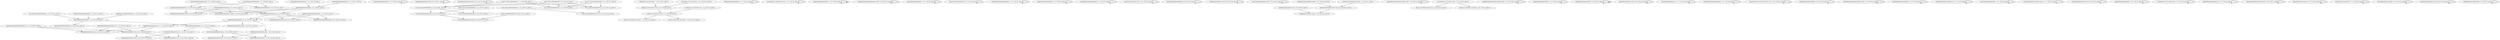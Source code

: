 digraph G {
    "0000000000000000001000_7-28_COV:33_LEN:22" -> "00000000000000010000_10-29_COV:27_LEN:20";
    "0000000000000000001000_7-28_COV:33_LEN:22" -> "00000000000000010001_10-29_COV:309_LEN:20";
    "010000000000000000000_1-22_COV:20_LEN:21" -> "00000000000000000000_3-23_COV:45_LEN:20";
    "01000000000000000000_1-21_COV:18_LEN:20" -> "01000000000000000000_1-21_COV:18_LEN:20";
    "00000000000000011000_9-29_COV:21_LEN:20" -> "00000000000000011000_9-29_COV:21_LEN:20";
    "000000000000000010000_4-24_COV:19_LEN:21" -> "000000000000000010000_4-24_COV:19_LEN:21";
    "011100101000000000010_4-24_COV:176_LEN:21" -> "110010100000000001011010_6-29_COV:184_LEN:24";
    "000000000000000000000_1-22_COV:23_LEN:21" -> "00000000000000000000_3-23_COV:45_LEN:20";
    "10000000000000000000_4-23_COV:18_LEN:20" -> "00000000000000000000_5-24_COV:835_LEN:20";
    "10000000000000000000_4-23_COV:18_LEN:20" -> "000000000000000000010000_5-29_COV:48_LEN:24";
    "10000000000000000000_4-23_COV:18_LEN:20" -> "0000000000000000000110000_5-29_COV:166_LEN:25";
    "00000000000000000000_3-23_COV:45_LEN:20" -> "00000000000000000000_5-24_COV:835_LEN:20";
    "00000000000000000000_3-23_COV:45_LEN:20" -> "000000000000000000010000_5-29_COV:48_LEN:24";
    "00000000000000000000_3-23_COV:45_LEN:20" -> "0000000000000000000110000_5-29_COV:166_LEN:25";
    "100000010110100100011_1-22_COV:26_LEN:21" -> "000001011010010001100_4-24_COV:362_LEN:21";
    "00000000000000000000_1-21_COV:20_LEN:20" -> "00000000000000000000_1-21_COV:20_LEN:20";
    "1010000010110000100011001_1-25_COV:19_LEN:25" -> "1010000010110000100011001_1-25_COV:19_LEN:25";
    "00001000000000000001_5-25_COV:20_LEN:20" -> "00001000000000000001_5-25_COV:20_LEN:20";
    "00000000000000000000_5-24_COV:835_LEN:20" -> "00000000000000000001000_6-29_COV:29_LEN:23";
    "00000000000000000000_5-24_COV:835_LEN:20" -> "000000000000000000000000_6-29_COV:301_LEN:24";
    "00000000000000000000_5-24_COV:835_LEN:20" -> "00000000000000000001_6-25_COV:521_LEN:20";
    "000000000000000000110_7-27_COV:474_LEN:21" -> "00000000000000001100_9-29_COV:24_LEN:20";
    "000000000000000000110_7-27_COV:474_LEN:21" -> "00000000000000001100_9-28_COV:660_LEN:20";
    "0000000000000000000000011000_1-29_COV:25_LEN:28" -> "0000000000000000000000011000_1-29_COV:25_LEN:28";
    "00001000000000000001_5-25_COV:28_LEN:20" -> "00001000000000000001_5-25_COV:28_LEN:20";
    "00011001010000000000_2-22_COV:18_LEN:20" -> "00011001010000000000_2-22_COV:18_LEN:20";
    "000000000000000000000001_1-25_COV:22_LEN:24" -> "000000000000000000000001_1-25_COV:22_LEN:24";
    "00000000000000000000000110_1-27_COV:24_LEN:26" -> "00000000000000001100_9-29_COV:24_LEN:20";
    "00000000000000000000000110_1-27_COV:24_LEN:26" -> "00000000000000001100_9-28_COV:660_LEN:20";
    "000010000100000000001_5-25_COV:19_LEN:21" -> "000010000100000000001_5-25_COV:19_LEN:21";
    "10110000100000000000000_1-23_COV:262_LEN:23" -> "00001000000000000000_5-24_COV:418_LEN:20";
    "000000000000000000000_3-23_COV:1002_LEN:21" -> "00000000000000000000_5-24_COV:835_LEN:20";
    "000000000000000000000_3-23_COV:1002_LEN:21" -> "000000000000000000010000_5-29_COV:48_LEN:24";
    "000000000000000000000_3-23_COV:1002_LEN:21" -> "0000000000000000000110000_5-29_COV:166_LEN:25";
    "0000000010000000000000_1-23_COV:18_LEN:22" -> "0000000010000000000000_1-23_COV:18_LEN:22";
    "00000000000000001100_9-28_COV:660_LEN:20" -> "00000000000000011000_10-29_COV:755_LEN:20";
    "00000000000000001100_9-28_COV:660_LEN:20" -> "00000000000000011001_10-29_COV:22_LEN:20";
    "00010010100100011001_6-25_COV:18_LEN:20" -> "00010010100100011001_6-25_COV:18_LEN:20";
    "100010100000000000010_6-26_COV:22_LEN:21" -> "0010100000000000010000_8-29_COV:352_LEN:22";
    "000000000000000000000_8-29_COV:18_LEN:21" -> "000000000000000000000_8-29_COV:18_LEN:21";
    "1000000100000000000000_1-23_COV:24_LEN:22" -> "00001000000000000000_5-24_COV:418_LEN:20";
    "00000000000000011000_9-29_COV:19_LEN:20" -> "00000000000000011000_9-29_COV:19_LEN:20";
    "00001000000000000001000_5-28_COV:19_LEN:23" -> "00001000000000000001000_5-28_COV:19_LEN:23";
    "000000000000000000000_1-21_COV:662_LEN:21" -> "000000000000000000000_3-23_COV:1002_LEN:21";
    "000000000000000000000_1-21_COV:662_LEN:21" -> "000000000000000000010_3-23_COV:19_LEN:21";
    "00000000000000000000000_1-24_COV:23_LEN:23" -> "00000000000000000001000_6-29_COV:29_LEN:23";
    "00000000000000000000000_1-24_COV:23_LEN:23" -> "000000000000000000000000_6-29_COV:301_LEN:24";
    "00000000000000000000000_1-24_COV:23_LEN:23" -> "00000000000000000001_6-25_COV:521_LEN:20";
    "00010000000000100001100_6-28_COV:365_LEN:23" -> "00000000001000011000_10-29_COV:363_LEN:20";
    "10001100101000000000000_1-24_COV:75_LEN:23" -> "1100101000000000000000_6-28_COV:18_LEN:22";
    "10001100101000000000000_1-24_COV:75_LEN:23" -> "110010100000000000010_6-26_COV:339_LEN:21";
    "00001000000000000000_5-24_COV:418_LEN:20" -> "00010000000000000001_6-25_COV:413_LEN:20";
    "00001000000000000000_5-24_COV:418_LEN:20" -> "0001000000000000000000_6-28_COV:18_LEN:22";
    "00000000100000100001000011000_1-29_COV:19_LEN:29" -> "00000000100000100001000011000_1-29_COV:19_LEN:29";
    "101000001011010000011001_1-25_COV:45_LEN:24" -> "00010110100000110011001_6-29_COV:24_LEN:23";
    "101000001011010000011001_1-25_COV:45_LEN:24" -> "00010110100000110010001_6-29_COV:20_LEN:23";
    "00000000000000000010000010000_1-29_COV:282_LEN:29" -> "00000000000000000010000010000_1-29_COV:282_LEN:29";
    "000000010000000000000000110_1-27_COV:187_LEN:27" -> "00000000000000001100_9-29_COV:24_LEN:20";
    "000000010000000000000000110_1-27_COV:187_LEN:27" -> "00000000000000001100_9-28_COV:660_LEN:20";
    "00000000000000000000_4-24_COV:18_LEN:20" -> "00000000000000000000_4-24_COV:18_LEN:20";
    "00000000100000000000000_1-23_COV:136_LEN:23" -> "00001000000000000000_5-24_COV:418_LEN:20";
    "010000000000000000000_1-21_COV:343_LEN:21" -> "000000000000000000000_3-23_COV:1002_LEN:21";
    "010000000000000000000_1-21_COV:343_LEN:21" -> "000000000000000000010_3-23_COV:19_LEN:21";
    "00000000000100001100_9-28_COV:18_LEN:20" -> "00000000001000011000_10-29_COV:363_LEN:20";
    "00000000000000000000_3-23_COV:19_LEN:20" -> "00000000000000000000_3-23_COV:19_LEN:20";
    "10100001011010010001100_1-24_COV:19_LEN:23" -> "00010110100100011001_6-25_COV:356_LEN:20";
    "000000001000000000010000_1-24_COV:348_LEN:24" -> "00010000000000100001100_6-28_COV:365_LEN:23";
    "00010000000000000001_6-25_COV:413_LEN:20" -> "0010000000000000001100_7-28_COV:126_LEN:22";
    "00010000000000000001_6-25_COV:413_LEN:20" -> "0010000000000000001000_7-28_COV:299_LEN:22";
    "00000000000000011000_9-29_COV:18_LEN:20" -> "00000000000000011000_9-29_COV:18_LEN:20";
    "1000111001010000000000_1-22_COV:289_LEN:22" -> "011100101000000000010_4-24_COV:176_LEN:21";
    "1000111001010000000000_1-22_COV:289_LEN:22" -> "011100101000000000000_4-24_COV:282_LEN:21";
    "1000111001010000000000_1-22_COV:289_LEN:22" -> "011100101000000000001_4-25_COV:19_LEN:21";
    "00100000000000000110_7-27_COV:18_LEN:20" -> "00100000000000000110_7-27_COV:18_LEN:20";
    "00000000000000000000000_1-24_COV:26_LEN:23" -> "00000000000000000000000_1-24_COV:26_LEN:23";
    "0010000000000000001100_7-28_COV:126_LEN:22" -> "00000000000000011000_10-29_COV:755_LEN:20";
    "0010000000000000001100_7-28_COV:126_LEN:22" -> "00000000000000011001_10-29_COV:22_LEN:20";
    "00100100100110010100110011100_1-29_COV:69_LEN:29" -> "00100100100110010100110011100_1-29_COV:69_LEN:29";
    "00000001000000000010000_1-24_COV:21_LEN:23" -> "00010000000000100001100_6-28_COV:365_LEN:23";
    "000000000000000000000_3-24_COV:24_LEN:21" -> "000000000000000000000_3-24_COV:24_LEN:21";
    "0101100101000000000010_2-24_COV:19_LEN:22" -> "110010100000000001011010_6-29_COV:184_LEN:24";
    "0000000000000000000000011000_1-29_COV:34_LEN:28" -> "0000000000000000000000011000_1-29_COV:34_LEN:28";
    "00000000000000000000_3-23_COV:19_LEN:20" -> "00000000000000000000_3-23_COV:19_LEN:20";
    "000000000000100000000_3-23_COV:19_LEN:21" -> "000000000000100000000_3-23_COV:19_LEN:21";
    "00000000000000100000100_4-27_COV:18_LEN:23" -> "00000000000000100000100_4-27_COV:18_LEN:23";
    "110010100000000000010_6-26_COV:339_LEN:21" -> "0010100000000000010000_8-29_COV:352_LEN:22";
    "00111001010000000000_2-22_COV:19_LEN:20" -> "011100101000000000010_4-24_COV:176_LEN:21";
    "00111001010000000000_2-22_COV:19_LEN:20" -> "011100101000000000000_4-24_COV:282_LEN:21";
    "00111001010000000000_2-22_COV:19_LEN:20" -> "011100101000000000001_4-25_COV:19_LEN:21";
    "00010000000000000001_5-25_COV:18_LEN:20" -> "00010000000000000001_5-25_COV:18_LEN:20";
    "101000001000010010001100110_1-27_COV:22_LEN:27" -> "101000001000010010001100110_1-27_COV:22_LEN:27";
    "001000000000000001000_8-28_COV:18_LEN:21" -> "001000000000000001000_8-28_COV:18_LEN:21";
    "00000000000000000000_3-23_COV:20_LEN:20" -> "00000000000000000000_3-23_COV:20_LEN:20";
    "101000001011010100011001_1-25_COV:24_LEN:24" -> "101000001011010100011001_1-25_COV:24_LEN:24";
    "1010000010110100100011_1-22_COV:355_LEN:22" -> "000001011010010001100_4-24_COV:362_LEN:21";
    "000001011010010001100_4-24_COV:362_LEN:21" -> "00010110100100011001_6-25_COV:356_LEN:20";
    "0010000000000000001000_7-28_COV:299_LEN:22" -> "00000000000000010000_10-29_COV:27_LEN:20";
    "0010000000000000001000_7-28_COV:299_LEN:22" -> "00000000000000010001_10-29_COV:309_LEN:20";
    "000000000000000001000_1-22_COV:18_LEN:21" -> "000000000000000001000_1-22_COV:18_LEN:21";
    "00001000000000000001_5-25_COV:20_LEN:20" -> "00001000000000000001_5-25_COV:20_LEN:20";
    "0000100000100000000010001_5-29_COV:22_LEN:25" -> "0000100000100000000010001_5-29_COV:22_LEN:25";
    "00000100101001000110_4-23_COV:18_LEN:20" -> "00000100101001000110_4-23_COV:18_LEN:20";
    "01000001001010010001_2-21_COV:20_LEN:20" -> "01000001001010010001_2-21_COV:20_LEN:20";
    "011100101000000000000_4-24_COV:282_LEN:21" -> "1100101000000000000000_6-28_COV:18_LEN:22";
    "011100101000000000000_4-24_COV:282_LEN:21" -> "110010100000000000010_6-26_COV:339_LEN:21";
    "0010111001010000000000_1-22_COV:171_LEN:22" -> "011100101000000000010_4-24_COV:176_LEN:21";
    "0010111001010000000000_1-22_COV:171_LEN:22" -> "011100101000000000000_4-24_COV:282_LEN:21";
    "0010111001010000000000_1-22_COV:171_LEN:22" -> "011100101000000000001_4-25_COV:19_LEN:21";
    "00010110100100011001_6-25_COV:356_LEN:20" -> "00101101001000110011001_7-29_COV:225_LEN:23";
    "00010110100100011001_6-25_COV:356_LEN:20" -> "00101101001000110010001_7-29_COV:129_LEN:23";
    "00100000000000010000_10-29_COV:18_LEN:20" -> "00100000000000010000_10-29_COV:18_LEN:20";
    "000000100000000011000_9-29_COV:26_LEN:21" -> "000000100000000011000_9-29_COV:26_LEN:21";
    "00000000000000000001_6-25_COV:521_LEN:20" -> "0000000000000000001000_7-28_COV:33_LEN:22";
    "00000000000000000001_6-25_COV:521_LEN:20" -> "000000000000000000110_7-27_COV:474_LEN:21";
    "00000000000000000001_6-25_COV:521_LEN:20" -> "0000000000000000001000_7-29_COV:21_LEN:22";
    "000000000001000000000_3-23_COV:22_LEN:21" -> "000000000001000000000_3-23_COV:22_LEN:21";
}
